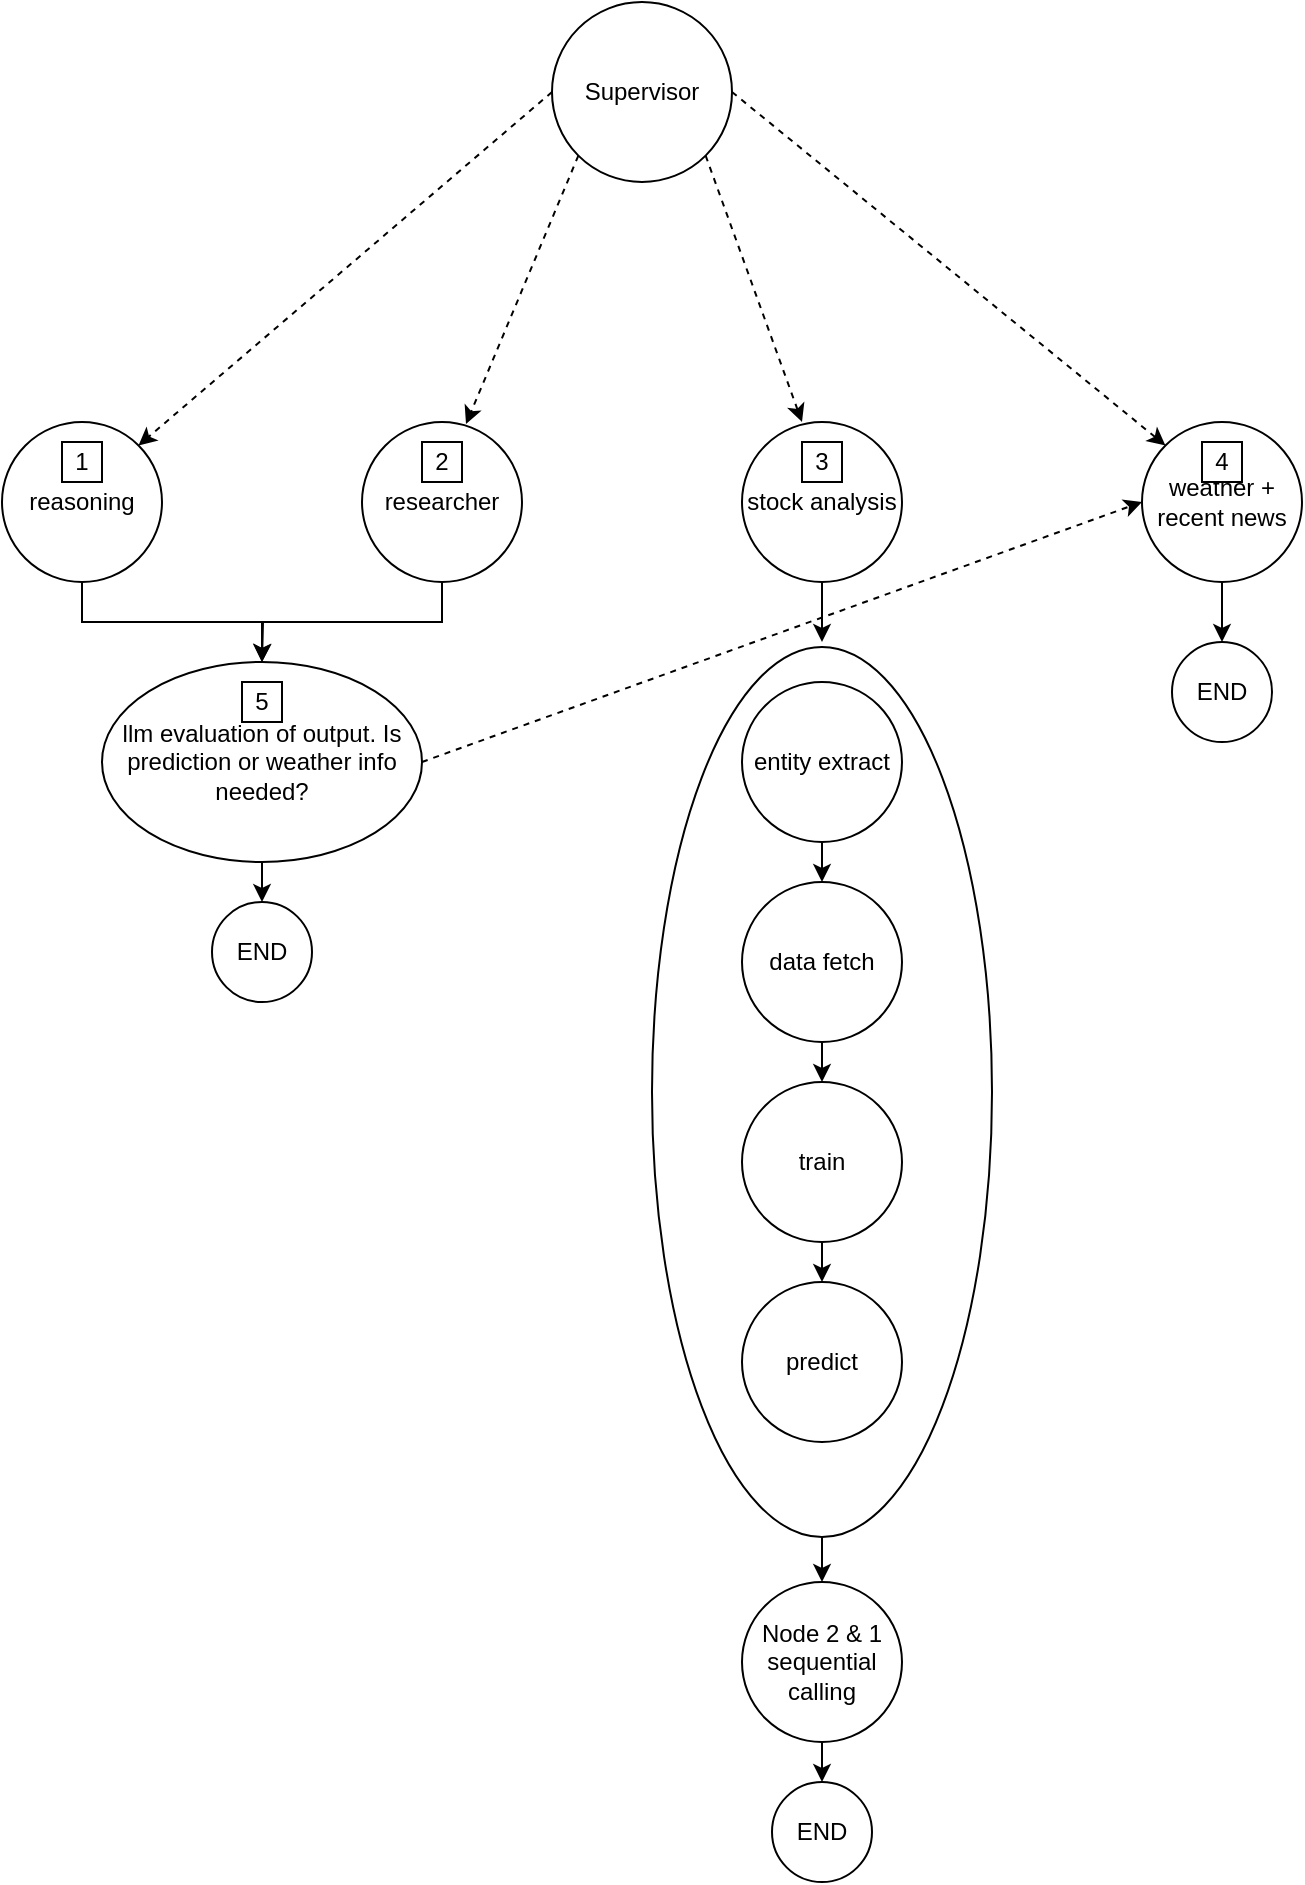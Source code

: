 <mxfile version="26.0.9">
  <diagram name="Page-1" id="-meJAtFZCEqINvJFQnJL">
    <mxGraphModel dx="1434" dy="827" grid="1" gridSize="10" guides="1" tooltips="1" connect="1" arrows="1" fold="1" page="1" pageScale="1" pageWidth="850" pageHeight="1100" math="0" shadow="0">
      <root>
        <mxCell id="0" />
        <mxCell id="1" parent="0" />
        <mxCell id="08SMgyBRt8ykKjq59Ych-1" value="Supervisor" style="ellipse;whiteSpace=wrap;html=1;aspect=fixed;" vertex="1" parent="1">
          <mxGeometry x="385" y="110" width="90" height="90" as="geometry" />
        </mxCell>
        <mxCell id="08SMgyBRt8ykKjq59Ych-44" style="edgeStyle=orthogonalEdgeStyle;rounded=0;orthogonalLoop=1;jettySize=auto;html=1;exitX=0.5;exitY=1;exitDx=0;exitDy=0;entryX=0.5;entryY=0;entryDx=0;entryDy=0;" edge="1" parent="1" source="08SMgyBRt8ykKjq59Ych-5" target="08SMgyBRt8ykKjq59Ych-22">
          <mxGeometry relative="1" as="geometry" />
        </mxCell>
        <mxCell id="08SMgyBRt8ykKjq59Ych-5" value="reasoning" style="ellipse;whiteSpace=wrap;html=1;aspect=fixed;" vertex="1" parent="1">
          <mxGeometry x="110" y="320" width="80" height="80" as="geometry" />
        </mxCell>
        <mxCell id="08SMgyBRt8ykKjq59Ych-45" style="edgeStyle=orthogonalEdgeStyle;rounded=0;orthogonalLoop=1;jettySize=auto;html=1;exitX=0.5;exitY=1;exitDx=0;exitDy=0;" edge="1" parent="1" source="08SMgyBRt8ykKjq59Ych-6">
          <mxGeometry relative="1" as="geometry">
            <mxPoint x="240" y="440" as="targetPoint" />
          </mxGeometry>
        </mxCell>
        <mxCell id="08SMgyBRt8ykKjq59Ych-6" value="researcher" style="ellipse;whiteSpace=wrap;html=1;aspect=fixed;" vertex="1" parent="1">
          <mxGeometry x="290" y="320" width="80" height="80" as="geometry" />
        </mxCell>
        <mxCell id="08SMgyBRt8ykKjq59Ych-14" style="edgeStyle=orthogonalEdgeStyle;rounded=0;orthogonalLoop=1;jettySize=auto;html=1;exitX=0.5;exitY=1;exitDx=0;exitDy=0;" edge="1" parent="1" source="08SMgyBRt8ykKjq59Ych-7">
          <mxGeometry relative="1" as="geometry">
            <mxPoint x="520" y="430" as="targetPoint" />
            <mxPoint x="520" y="420" as="sourcePoint" />
          </mxGeometry>
        </mxCell>
        <mxCell id="08SMgyBRt8ykKjq59Ych-7" value="stock analysis" style="ellipse;whiteSpace=wrap;html=1;aspect=fixed;" vertex="1" parent="1">
          <mxGeometry x="480" y="320" width="80" height="80" as="geometry" />
        </mxCell>
        <mxCell id="08SMgyBRt8ykKjq59Ych-56" style="edgeStyle=orthogonalEdgeStyle;rounded=0;orthogonalLoop=1;jettySize=auto;html=1;exitX=0.5;exitY=1;exitDx=0;exitDy=0;entryX=0.5;entryY=0;entryDx=0;entryDy=0;" edge="1" parent="1" source="08SMgyBRt8ykKjq59Ych-8" target="08SMgyBRt8ykKjq59Ych-57">
          <mxGeometry relative="1" as="geometry">
            <mxPoint x="720" y="420" as="targetPoint" />
            <Array as="points" />
          </mxGeometry>
        </mxCell>
        <mxCell id="08SMgyBRt8ykKjq59Ych-8" value="weather + recent news" style="ellipse;whiteSpace=wrap;html=1;aspect=fixed;" vertex="1" parent="1">
          <mxGeometry x="680" y="320" width="80" height="80" as="geometry" />
        </mxCell>
        <mxCell id="08SMgyBRt8ykKjq59Ych-40" style="edgeStyle=orthogonalEdgeStyle;rounded=0;orthogonalLoop=1;jettySize=auto;html=1;exitX=1;exitY=0.5;exitDx=0;exitDy=0;" edge="1" parent="1" source="08SMgyBRt8ykKjq59Ych-9">
          <mxGeometry relative="1" as="geometry">
            <mxPoint x="520" y="900" as="targetPoint" />
            <Array as="points">
              <mxPoint x="520" y="890" />
              <mxPoint x="520" y="890" />
            </Array>
          </mxGeometry>
        </mxCell>
        <mxCell id="08SMgyBRt8ykKjq59Ych-9" value="" style="ellipse;whiteSpace=wrap;html=1;rotation=90;" vertex="1" parent="1">
          <mxGeometry x="297.5" y="570" width="445" height="170" as="geometry" />
        </mxCell>
        <mxCell id="08SMgyBRt8ykKjq59Ych-25" style="edgeStyle=orthogonalEdgeStyle;rounded=0;orthogonalLoop=1;jettySize=auto;html=1;exitX=0.5;exitY=1;exitDx=0;exitDy=0;entryX=0.5;entryY=0;entryDx=0;entryDy=0;" edge="1" parent="1" source="08SMgyBRt8ykKjq59Ych-10" target="08SMgyBRt8ykKjq59Ych-11">
          <mxGeometry relative="1" as="geometry" />
        </mxCell>
        <mxCell id="08SMgyBRt8ykKjq59Ych-10" value="entity extract" style="ellipse;whiteSpace=wrap;html=1;aspect=fixed;" vertex="1" parent="1">
          <mxGeometry x="480" y="450" width="80" height="80" as="geometry" />
        </mxCell>
        <mxCell id="08SMgyBRt8ykKjq59Ych-23" style="edgeStyle=orthogonalEdgeStyle;rounded=0;orthogonalLoop=1;jettySize=auto;html=1;exitX=0.5;exitY=1;exitDx=0;exitDy=0;entryX=0.5;entryY=0;entryDx=0;entryDy=0;" edge="1" parent="1" source="08SMgyBRt8ykKjq59Ych-11" target="08SMgyBRt8ykKjq59Ych-12">
          <mxGeometry relative="1" as="geometry" />
        </mxCell>
        <mxCell id="08SMgyBRt8ykKjq59Ych-11" value="data fetch" style="ellipse;whiteSpace=wrap;html=1;aspect=fixed;" vertex="1" parent="1">
          <mxGeometry x="480" y="550" width="80" height="80" as="geometry" />
        </mxCell>
        <mxCell id="08SMgyBRt8ykKjq59Ych-12" value="train" style="ellipse;whiteSpace=wrap;html=1;aspect=fixed;" vertex="1" parent="1">
          <mxGeometry x="480" y="650" width="80" height="80" as="geometry" />
        </mxCell>
        <mxCell id="08SMgyBRt8ykKjq59Ych-13" value="predict" style="ellipse;whiteSpace=wrap;html=1;aspect=fixed;" vertex="1" parent="1">
          <mxGeometry x="480" y="750" width="80" height="80" as="geometry" />
        </mxCell>
        <mxCell id="08SMgyBRt8ykKjq59Ych-54" style="edgeStyle=orthogonalEdgeStyle;rounded=0;orthogonalLoop=1;jettySize=auto;html=1;exitX=0.5;exitY=1;exitDx=0;exitDy=0;" edge="1" parent="1" source="08SMgyBRt8ykKjq59Ych-22">
          <mxGeometry relative="1" as="geometry">
            <mxPoint x="240" y="560" as="targetPoint" />
          </mxGeometry>
        </mxCell>
        <mxCell id="08SMgyBRt8ykKjq59Ych-22" value="llm evaluation of output. Is prediction or weather info needed?" style="ellipse;whiteSpace=wrap;html=1;" vertex="1" parent="1">
          <mxGeometry x="160" y="440" width="160" height="100" as="geometry" />
        </mxCell>
        <mxCell id="08SMgyBRt8ykKjq59Ych-27" style="edgeStyle=orthogonalEdgeStyle;rounded=0;orthogonalLoop=1;jettySize=auto;html=1;exitX=0.5;exitY=1;exitDx=0;exitDy=0;entryX=0.5;entryY=0;entryDx=0;entryDy=0;" edge="1" parent="1" source="08SMgyBRt8ykKjq59Ych-12" target="08SMgyBRt8ykKjq59Ych-13">
          <mxGeometry relative="1" as="geometry" />
        </mxCell>
        <mxCell id="08SMgyBRt8ykKjq59Ych-31" value="" style="endArrow=classic;html=1;rounded=0;exitX=1;exitY=0.5;exitDx=0;exitDy=0;entryX=0;entryY=0;entryDx=0;entryDy=0;dashed=1;" edge="1" parent="1" source="08SMgyBRt8ykKjq59Ych-1" target="08SMgyBRt8ykKjq59Ych-8">
          <mxGeometry width="50" height="50" relative="1" as="geometry">
            <mxPoint x="440" y="530" as="sourcePoint" />
            <mxPoint x="490" y="480" as="targetPoint" />
          </mxGeometry>
        </mxCell>
        <mxCell id="08SMgyBRt8ykKjq59Ych-32" value="" style="endArrow=classic;html=1;rounded=0;exitX=0;exitY=0.5;exitDx=0;exitDy=0;entryX=1;entryY=0;entryDx=0;entryDy=0;dashed=1;" edge="1" parent="1" source="08SMgyBRt8ykKjq59Ych-1" target="08SMgyBRt8ykKjq59Ych-5">
          <mxGeometry width="50" height="50" relative="1" as="geometry">
            <mxPoint x="440" y="530" as="sourcePoint" />
            <mxPoint x="490" y="480" as="targetPoint" />
          </mxGeometry>
        </mxCell>
        <mxCell id="08SMgyBRt8ykKjq59Ych-33" value="" style="endArrow=classic;html=1;rounded=0;exitX=0;exitY=1;exitDx=0;exitDy=0;entryX=0.65;entryY=0.013;entryDx=0;entryDy=0;entryPerimeter=0;dashed=1;" edge="1" parent="1" source="08SMgyBRt8ykKjq59Ych-1" target="08SMgyBRt8ykKjq59Ych-6">
          <mxGeometry width="50" height="50" relative="1" as="geometry">
            <mxPoint x="440" y="530" as="sourcePoint" />
            <mxPoint x="490" y="480" as="targetPoint" />
          </mxGeometry>
        </mxCell>
        <mxCell id="08SMgyBRt8ykKjq59Ych-34" value="" style="endArrow=classic;html=1;rounded=0;exitX=1;exitY=1;exitDx=0;exitDy=0;entryX=0.375;entryY=0;entryDx=0;entryDy=0;entryPerimeter=0;dashed=1;" edge="1" parent="1" source="08SMgyBRt8ykKjq59Ych-1" target="08SMgyBRt8ykKjq59Ych-7">
          <mxGeometry width="50" height="50" relative="1" as="geometry">
            <mxPoint x="440" y="530" as="sourcePoint" />
            <mxPoint x="490" y="480" as="targetPoint" />
          </mxGeometry>
        </mxCell>
        <mxCell id="08SMgyBRt8ykKjq59Ych-35" value="1" style="whiteSpace=wrap;html=1;aspect=fixed;" vertex="1" parent="1">
          <mxGeometry x="140" y="330" width="20" height="20" as="geometry" />
        </mxCell>
        <mxCell id="08SMgyBRt8ykKjq59Ych-36" value="2" style="whiteSpace=wrap;html=1;aspect=fixed;" vertex="1" parent="1">
          <mxGeometry x="320" y="330" width="20" height="20" as="geometry" />
        </mxCell>
        <mxCell id="08SMgyBRt8ykKjq59Ych-37" value="3" style="whiteSpace=wrap;html=1;aspect=fixed;" vertex="1" parent="1">
          <mxGeometry x="510" y="330" width="20" height="20" as="geometry" />
        </mxCell>
        <mxCell id="08SMgyBRt8ykKjq59Ych-38" value="4" style="whiteSpace=wrap;html=1;aspect=fixed;" vertex="1" parent="1">
          <mxGeometry x="710" y="330" width="20" height="20" as="geometry" />
        </mxCell>
        <mxCell id="08SMgyBRt8ykKjq59Ych-43" style="edgeStyle=orthogonalEdgeStyle;rounded=0;orthogonalLoop=1;jettySize=auto;html=1;exitX=0.5;exitY=1;exitDx=0;exitDy=0;entryX=0.5;entryY=0;entryDx=0;entryDy=0;" edge="1" parent="1" source="08SMgyBRt8ykKjq59Ych-41" target="08SMgyBRt8ykKjq59Ych-42">
          <mxGeometry relative="1" as="geometry" />
        </mxCell>
        <mxCell id="08SMgyBRt8ykKjq59Ych-41" value="Node 2 &amp;amp; 1 sequential calling" style="ellipse;whiteSpace=wrap;html=1;aspect=fixed;" vertex="1" parent="1">
          <mxGeometry x="480" y="900" width="80" height="80" as="geometry" />
        </mxCell>
        <mxCell id="08SMgyBRt8ykKjq59Ych-42" value="END" style="ellipse;whiteSpace=wrap;html=1;aspect=fixed;" vertex="1" parent="1">
          <mxGeometry x="495" y="1000" width="50" height="50" as="geometry" />
        </mxCell>
        <mxCell id="08SMgyBRt8ykKjq59Ych-50" value="5" style="whiteSpace=wrap;html=1;aspect=fixed;" vertex="1" parent="1">
          <mxGeometry x="230" y="450" width="20" height="20" as="geometry" />
        </mxCell>
        <mxCell id="08SMgyBRt8ykKjq59Ych-53" value="" style="endArrow=classic;html=1;rounded=0;exitX=1;exitY=0.5;exitDx=0;exitDy=0;entryX=0;entryY=0.5;entryDx=0;entryDy=0;dashed=1;" edge="1" parent="1" source="08SMgyBRt8ykKjq59Ych-22" target="08SMgyBRt8ykKjq59Ych-8">
          <mxGeometry width="50" height="50" relative="1" as="geometry">
            <mxPoint x="420" y="530" as="sourcePoint" />
            <mxPoint x="470" y="480" as="targetPoint" />
          </mxGeometry>
        </mxCell>
        <mxCell id="08SMgyBRt8ykKjq59Ych-55" value="END" style="ellipse;whiteSpace=wrap;html=1;aspect=fixed;" vertex="1" parent="1">
          <mxGeometry x="215" y="560" width="50" height="50" as="geometry" />
        </mxCell>
        <mxCell id="08SMgyBRt8ykKjq59Ych-57" value="END" style="ellipse;whiteSpace=wrap;html=1;aspect=fixed;" vertex="1" parent="1">
          <mxGeometry x="695" y="430" width="50" height="50" as="geometry" />
        </mxCell>
      </root>
    </mxGraphModel>
  </diagram>
</mxfile>
